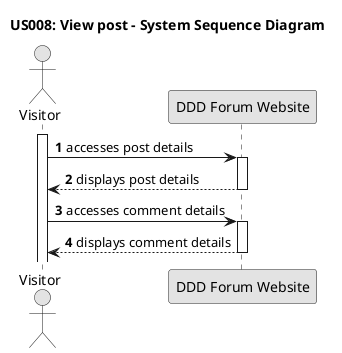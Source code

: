 @startuml US008 (alternative-two)
skinparam monochrome true
skinparam packageStyle rectangle
skinparam shadowing false

title US008: View post - System Sequence Diagram 

autonumber

actor Visitor as "Visitor"
participant "DDD Forum Website" as System

activate Visitor

  Visitor -> System: accesses post details

  activate System
    System --> Visitor: displays post details
  deactivate System

  Visitor -> System: accesses comment details

  activate System
    System --> Visitor: displays comment details
  deactivate System

@enduml




  Visitor -> System: access post details

  activate System
    System --> Visitor: displays post details
  deactivate System

  Visitor -> System: access link

  activate System
    System --> Visitor: displays link page
  deactivate System

@enduml